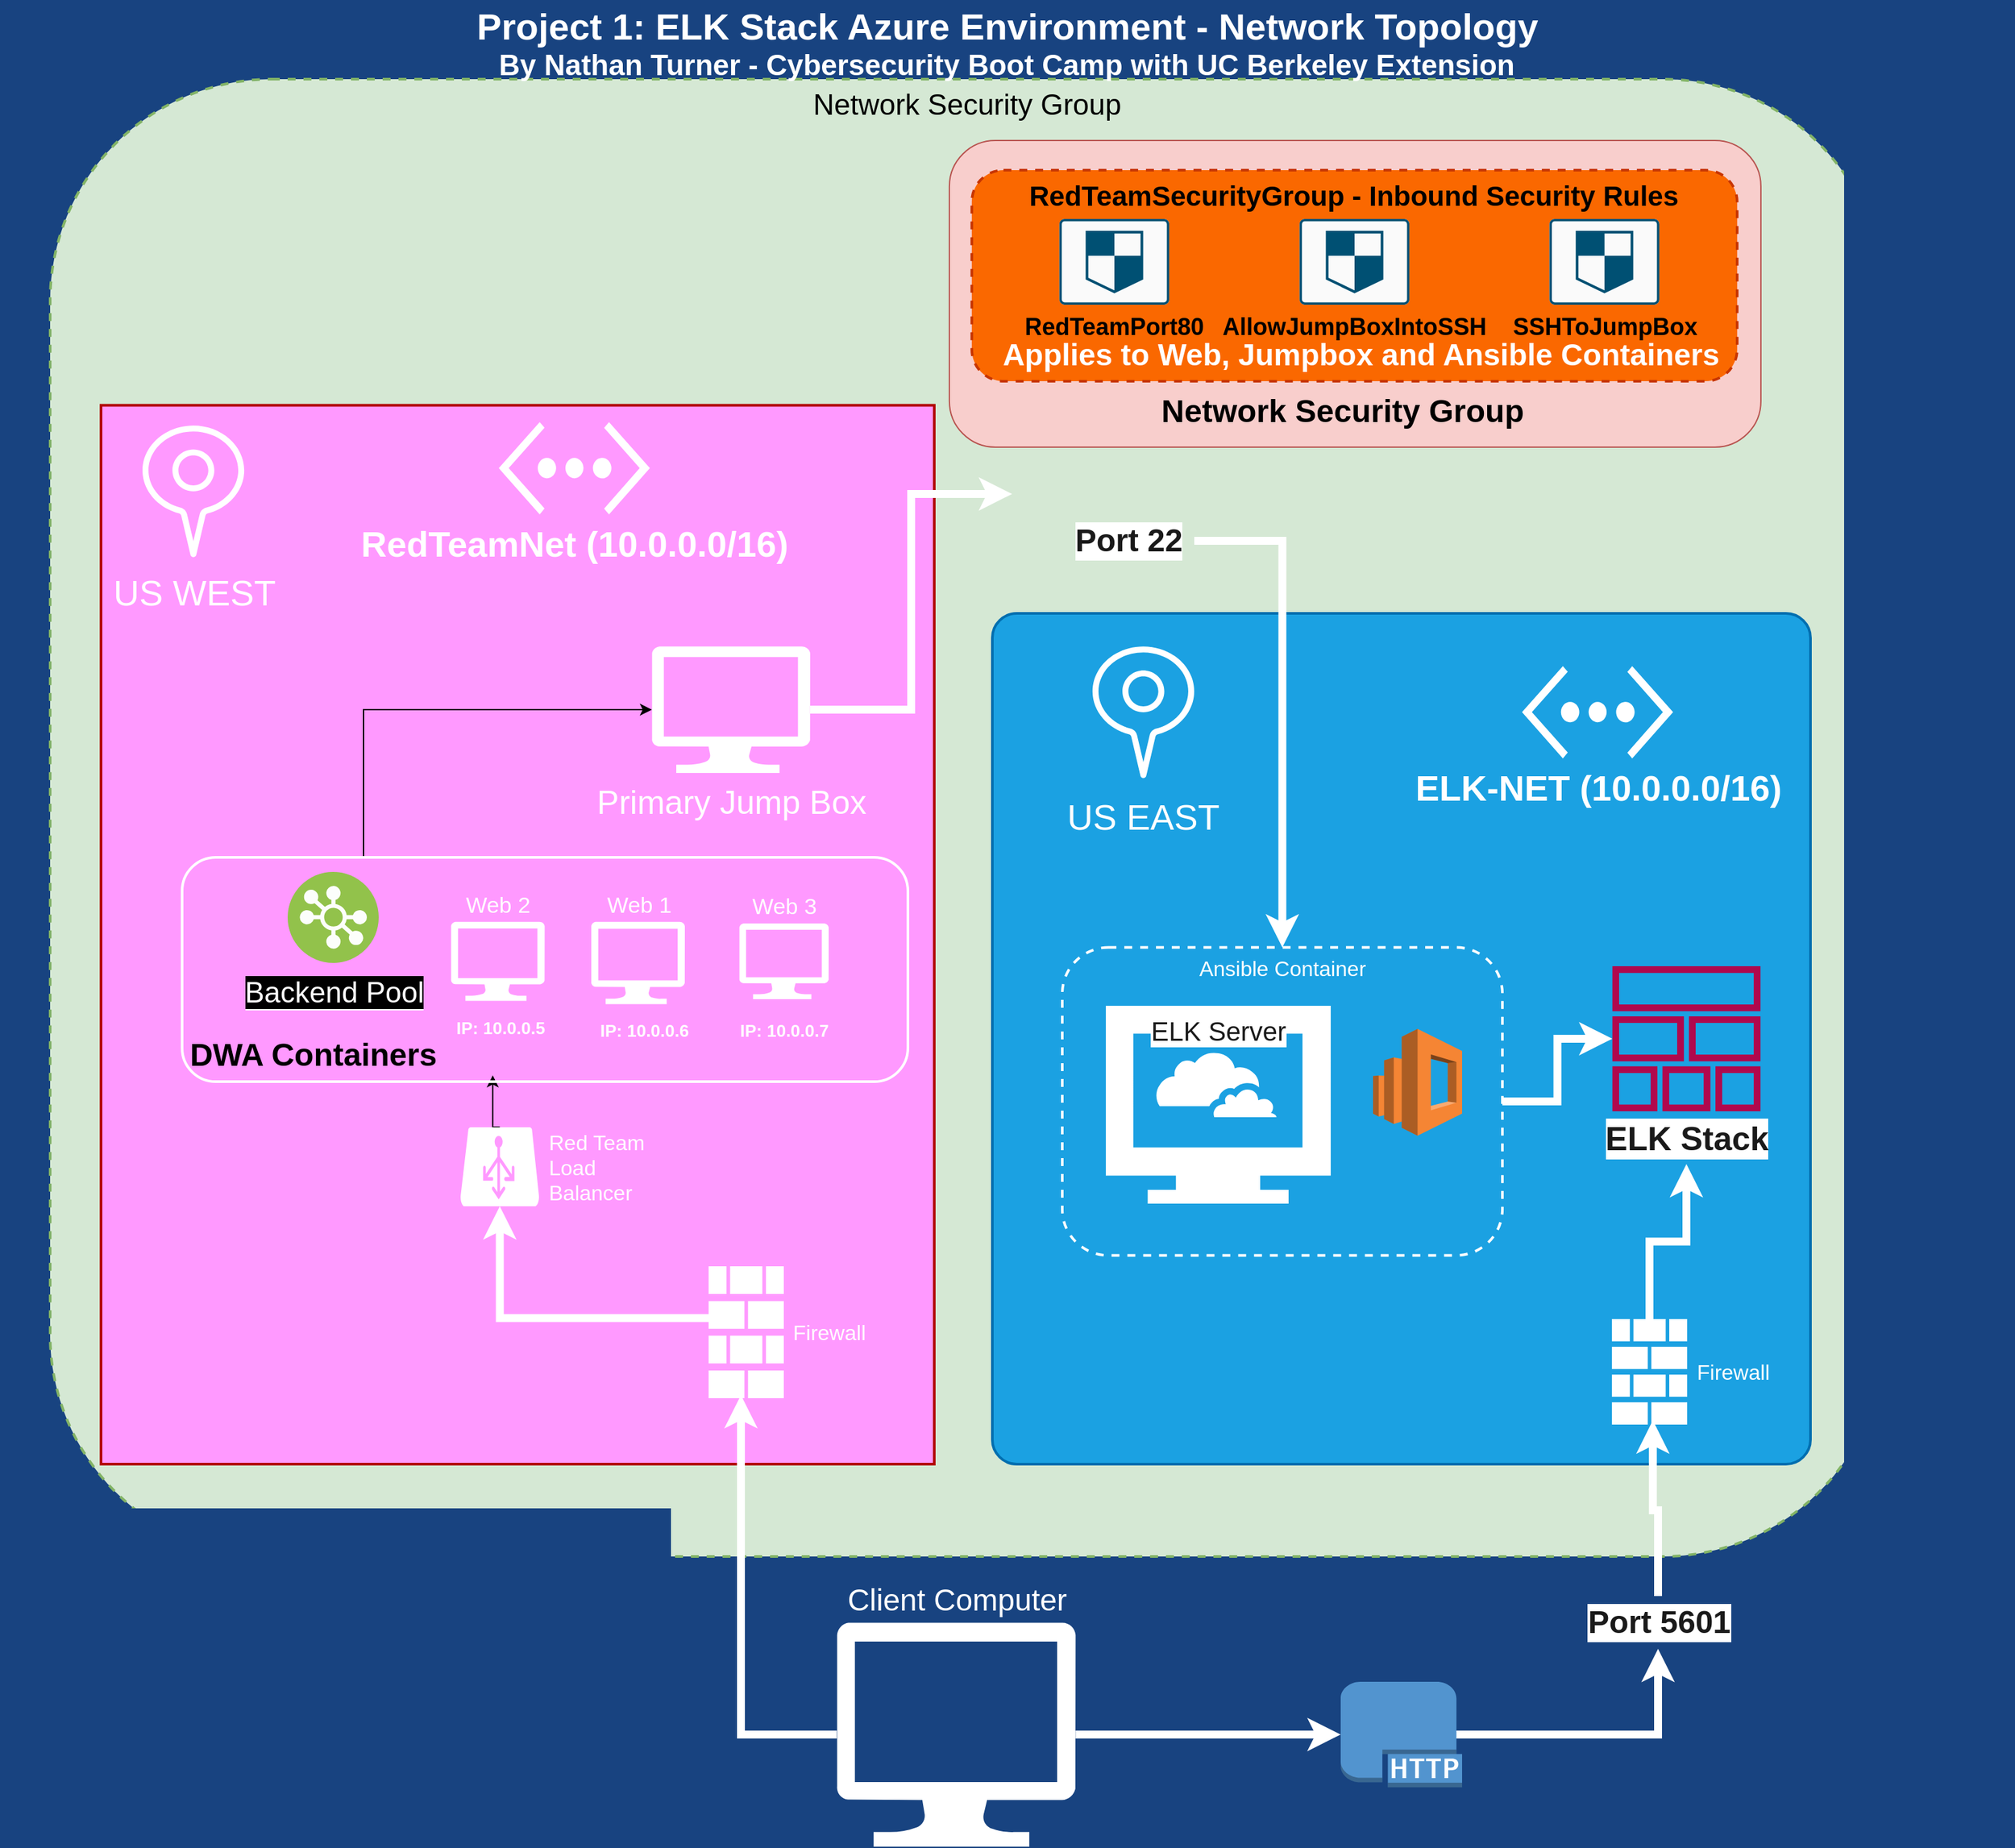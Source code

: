 <mxfile version="17.3.0" type="device"><diagram name="Page-1" id="7a6c530e-6e37-e111-ec74-82921da8cc10"><mxGraphModel dx="3218" dy="2660" grid="1" gridSize="10" guides="1" tooltips="1" connect="1" arrows="1" fold="1" page="1" pageScale="1.5" pageWidth="1169" pageHeight="826" background="#184380" math="0" shadow="0"><root><mxCell id="0" style=";html=1;"/><mxCell id="1" style=";html=1;" parent="0"/><mxCell id="cZ1-O_VUAAF9rwLEydxT-1" value="&lt;font style=&quot;font-size: 22px&quot;&gt;Network Security Group&lt;/font&gt;" style="rounded=1;whiteSpace=wrap;html=1;shadow=0;strokeWidth=2;fillColor=#d5e8d4;fontSize=11;align=center;strokeColor=#82b366;dashed=1;verticalAlign=top;" vertex="1" parent="1"><mxGeometry x="590" y="-350" width="1390" height="1120" as="geometry"/></mxCell><mxCell id="23046e2b9bb16c14-116" value="" style="whiteSpace=wrap;html=1;rounded=1;shadow=0;strokeColor=#006EAF;strokeWidth=2;fillColor=#1ba1e2;fontSize=20;align=center;arcSize=3;verticalAlign=top;spacingTop=4;fontColor=#ffffff;" parent="1" vertex="1"><mxGeometry x="1304" y="55" width="620" height="645" as="geometry"/></mxCell><mxCell id="QRQrrQR3gYL5zSRbixl2-4" value="" style="rounded=0;whiteSpace=wrap;html=1;shadow=0;strokeWidth=2;fillColor=#FF99FF;fontSize=12;fontColor=#ffffff;align=center;strokeColor=#B20000;glass=0;" parent="1" vertex="1"><mxGeometry x="628.54" y="-102.75" width="631.46" height="802.75" as="geometry"/></mxCell><mxCell id="Pz1ARx2v6KlYOl2m654R-72" value="" style="rounded=1;whiteSpace=wrap;html=1;fontSize=18;fillColor=#f8cecc;strokeColor=#b85450;" parent="1" vertex="1"><mxGeometry x="1271.45" y="-303.5" width="615" height="232.5" as="geometry"/></mxCell><mxCell id="hTROoj4Oew7fwjWLL6-T-73" style="edgeStyle=orthogonalEdgeStyle;rounded=0;jumpSize=18;orthogonalLoop=1;jettySize=auto;html=1;exitX=0.102;exitY=0.392;exitDx=0;exitDy=0;exitPerimeter=0;entryX=0.5;entryY=1;entryDx=0;entryDy=0;entryPerimeter=0;fontSize=22;fontColor=#1A1A1A;strokeColor=#FFFFFF;strokeWidth=6;" parent="1" source="23046e2b9bb16c14-62" target="23046e2b9bb16c14-63" edge="1"><mxGeometry relative="1" as="geometry"><mxPoint x="902.94" y="543.975" as="sourcePoint"/></mxGeometry></mxCell><mxCell id="23046e2b9bb16c14-53" value="&lt;font style=&quot;font-size: 25px&quot; color=&quot;#ffffff&quot;&gt;Primary Jump Box&lt;/font&gt;" style="verticalLabelPosition=bottom;html=1;verticalAlign=top;strokeColor=none;fillColor=#FFFFFF;shape=mxgraph.azure.computer;rounded=0;shadow=0;fontSize=12;fontColor=#000000;align=center;" parent="1" vertex="1"><mxGeometry x="1046" y="80" width="120" height="96" as="geometry"/></mxCell><mxCell id="23046e2b9bb16c14-62" value="&lt;font style=&quot;font-size: 16px&quot;&gt;Firewall&lt;/font&gt;" style="shadow=0;dashed=0;html=1;strokeColor=none;labelPosition=right;verticalLabelPosition=middle;verticalAlign=middle;shape=mxgraph.office.concepts.firewall;fillColor=#FFFFFF;rounded=1;fontSize=11;fontColor=#FFFFFF;align=left;spacingLeft=5;" parent="1" vertex="1"><mxGeometry x="1089" y="550" width="57" height="100" as="geometry"/></mxCell><mxCell id="cZ1-O_VUAAF9rwLEydxT-17" style="edgeStyle=orthogonalEdgeStyle;rounded=0;orthogonalLoop=1;jettySize=auto;html=1;exitX=0.5;exitY=0;exitDx=0;exitDy=0;exitPerimeter=0;entryX=0.428;entryY=0.972;entryDx=0;entryDy=0;entryPerimeter=0;" edge="1" parent="1" source="23046e2b9bb16c14-63" target="Pz1ARx2v6KlYOl2m654R-50"><mxGeometry relative="1" as="geometry"/></mxCell><mxCell id="23046e2b9bb16c14-63" value="&lt;font style=&quot;font-size: 16px&quot;&gt;Red Team&lt;br&gt;&lt;/font&gt;&lt;div style=&quot;font-size: 16px&quot;&gt;&lt;font style=&quot;font-size: 16px&quot;&gt;Load&lt;/font&gt;&lt;/div&gt;&lt;div style=&quot;font-size: 16px&quot;&gt;&lt;font style=&quot;font-size: 16px&quot;&gt;Balancer&lt;/font&gt;&lt;/div&gt;" style="verticalLabelPosition=middle;html=1;verticalAlign=middle;strokeColor=none;fillColor=#FFFFFF;shape=mxgraph.azure.azure_load_balancer;rounded=1;shadow=0;dashed=1;fontSize=11;fontColor=#FFFFFF;align=left;labelPosition=right;spacingLeft=5;" parent="1" vertex="1"><mxGeometry x="900.75" y="444.5" width="60" height="60" as="geometry"/></mxCell><mxCell id="23046e2b9bb16c14-113" value="&lt;font style=&quot;font-size: 28px&quot;&gt;Project 1: ELK Stack Azure Environment - Network Topology&lt;/font&gt;" style="text;strokeColor=none;fillColor=none;html=1;fontSize=24;fontStyle=1;verticalAlign=middle;align=center;rounded=0;shadow=0;fontColor=#FFFFFF;" parent="1" vertex="1"><mxGeometry x="560" y="-410" width="1510" height="40" as="geometry"/></mxCell><mxCell id="23046e2b9bb16c14-114" value="&lt;b&gt;&lt;font color=&quot;#ffffff&quot; style=&quot;font-size: 22px&quot;&gt;By Nathan Turner - Cybersecurity Boot Camp with UC Berkeley Extension&lt;/font&gt;&lt;/b&gt;" style="text;html=1;strokeColor=none;fillColor=none;align=center;verticalAlign=middle;whiteSpace=wrap;rounded=0;shadow=0;fontSize=10;fontColor=#009BFF;" parent="1" vertex="1"><mxGeometry x="552" y="-370" width="1526" height="20" as="geometry"/></mxCell><mxCell id="hTROoj4Oew7fwjWLL6-T-32" style="edgeStyle=orthogonalEdgeStyle;rounded=0;jumpSize=18;orthogonalLoop=1;jettySize=auto;html=1;exitX=1;exitY=0.5;exitDx=0;exitDy=0;exitPerimeter=0;entryX=0;entryY=0.5;entryDx=0;entryDy=0;entryPerimeter=0;fontSize=27;fontColor=#1A1A1A;strokeColor=#FFFFFF;strokeWidth=6;" parent="1" source="Pz1ARx2v6KlYOl2m654R-6" target="hTROoj4Oew7fwjWLL6-T-31" edge="1"><mxGeometry relative="1" as="geometry"/></mxCell><mxCell id="hTROoj4Oew7fwjWLL6-T-61" style="edgeStyle=orthogonalEdgeStyle;rounded=0;jumpSize=18;orthogonalLoop=1;jettySize=auto;html=1;exitX=0;exitY=0.5;exitDx=0;exitDy=0;exitPerimeter=0;entryX=0.43;entryY=0.976;entryDx=0;entryDy=0;entryPerimeter=0;fontSize=22;fontColor=#1A1A1A;strokeColor=#FFFFFF;strokeWidth=6;" parent="1" source="Pz1ARx2v6KlYOl2m654R-6" target="23046e2b9bb16c14-62" edge="1"><mxGeometry relative="1" as="geometry"><mxPoint x="799" y="840" as="targetPoint"/></mxGeometry></mxCell><mxCell id="Pz1ARx2v6KlYOl2m654R-6" value="&lt;font style=&quot;font-size: 23px&quot;&gt;Client Computer&lt;/font&gt;" style="verticalLabelPosition=top;html=1;verticalAlign=bottom;strokeColor=none;fillColor=#FFFFFF;shape=mxgraph.azure.computer;rounded=0;shadow=0;fontSize=10;fontColor=#FFFFFF;align=center;labelPosition=center;" parent="1" vertex="1"><mxGeometry x="1186.13" y="820" width="181" height="170" as="geometry"/></mxCell><mxCell id="Pz1ARx2v6KlYOl2m654R-8" value="&lt;font style=&quot;font-size: 17px&quot;&gt;Web 3&lt;/font&gt;" style="verticalLabelPosition=top;html=1;verticalAlign=bottom;strokeColor=none;fillColor=#FFFFFF;shape=mxgraph.azure.computer;rounded=0;shadow=0;fontSize=10;fontColor=#FFFFFF;align=center;labelPosition=center;" parent="1" vertex="1"><mxGeometry x="1112.25" y="290" width="67.75" height="57.5" as="geometry"/></mxCell><mxCell id="Pz1ARx2v6KlYOl2m654R-7" value="&lt;font style=&quot;font-size: 17px&quot;&gt;Web 2&lt;/font&gt;" style="verticalLabelPosition=top;html=1;verticalAlign=bottom;strokeColor=none;fillColor=#FFFFFF;shape=mxgraph.azure.computer;rounded=0;shadow=0;fontSize=10;fontColor=#FFFFFF;align=center;labelPosition=center;" parent="1" vertex="1"><mxGeometry x="893.75" y="288.75" width="71" height="60" as="geometry"/></mxCell><mxCell id="Pz1ARx2v6KlYOl2m654R-23" value="&lt;b style=&quot;font-size: 27px&quot;&gt;RedTeamNet (10.0.0.0/16)&lt;br&gt;&lt;br&gt;&lt;/b&gt;" style="verticalLabelPosition=bottom;html=1;verticalAlign=top;align=center;strokeColor=none;fillColor=#FFFFFF;shape=mxgraph.azure.virtual_network;pointerEvents=1;fontSize=18;fontColor=#FFFFFF;" parent="1" vertex="1"><mxGeometry x="930" y="-90" width="114.5" height="70" as="geometry"/></mxCell><mxCell id="hTROoj4Oew7fwjWLL6-T-66" style="edgeStyle=orthogonalEdgeStyle;rounded=0;jumpSize=18;orthogonalLoop=1;jettySize=auto;html=1;exitX=1;exitY=0.5;exitDx=0;exitDy=0;entryX=0;entryY=0.5;entryDx=0;entryDy=0;fontSize=22;fontColor=#1A1A1A;strokeColor=#FFFFFF;strokeWidth=6;exitPerimeter=0;" parent="1" source="23046e2b9bb16c14-53" target="hTROoj4Oew7fwjWLL6-T-54" edge="1"><mxGeometry relative="1" as="geometry"><mxPoint x="850" y="-79.5" as="sourcePoint"/></mxGeometry></mxCell><mxCell id="cZ1-O_VUAAF9rwLEydxT-19" style="edgeStyle=orthogonalEdgeStyle;rounded=0;orthogonalLoop=1;jettySize=auto;html=1;exitX=0.25;exitY=0;exitDx=0;exitDy=0;entryX=0;entryY=0.5;entryDx=0;entryDy=0;entryPerimeter=0;" edge="1" parent="1" source="Pz1ARx2v6KlYOl2m654R-50" target="23046e2b9bb16c14-53"><mxGeometry relative="1" as="geometry"/></mxCell><mxCell id="Pz1ARx2v6KlYOl2m654R-50" value="" style="rounded=1;whiteSpace=wrap;html=1;shadow=0;strokeWidth=2;fillColor=none;fontSize=12;fontColor=#000000;align=center;strokeColor=#FFFFFF;" parent="1" vertex="1"><mxGeometry x="690" y="240" width="550" height="170" as="geometry"/></mxCell><mxCell id="Pz1ARx2v6KlYOl2m654R-1" value="&lt;font style=&quot;font-size: 17px&quot;&gt;Web 1&lt;/font&gt;" style="verticalLabelPosition=top;html=1;verticalAlign=bottom;strokeColor=none;fillColor=#FFFFFF;shape=mxgraph.azure.computer;rounded=0;shadow=0;fontSize=10;fontColor=#FFFFFF;align=center;labelPosition=center;" parent="1" vertex="1"><mxGeometry x="1000" y="288.75" width="71" height="62.5" as="geometry"/></mxCell><mxCell id="QRQrrQR3gYL5zSRbixl2-3" value="Network Security Group" style="text;strokeColor=none;fillColor=none;html=1;fontSize=24;fontStyle=1;verticalAlign=middle;align=center;" parent="1" vertex="1"><mxGeometry x="1496.45" y="-121" width="145" height="45" as="geometry"/></mxCell><mxCell id="Pz1ARx2v6KlYOl2m654R-18" value="&lt;span style=&quot;font-size: 21px&quot;&gt;&lt;b&gt;RedTeamSecurityGroup - Inbound Security Rules&lt;/b&gt;&lt;/span&gt;" style="rounded=1;whiteSpace=wrap;html=1;shadow=0;strokeWidth=2;fillColor=#fa6800;fontSize=11;fontColor=#000000;align=center;strokeColor=#C73500;dashed=1;verticalAlign=top;" parent="1" vertex="1"><mxGeometry x="1288.45" y="-281" width="580" height="160" as="geometry"/></mxCell><mxCell id="Pz1ARx2v6KlYOl2m654R-57" value="&lt;font color=&quot;#000000&quot;&gt;&lt;b&gt;RedTeamPort80&lt;/b&gt;&lt;/font&gt;" style="sketch=0;points=[[0.015,0.015,0],[0.985,0.015,0],[0.985,0.985,0],[0.015,0.985,0],[0.25,0,0],[0.5,0,0],[0.75,0,0],[1,0.25,0],[1,0.5,0],[1,0.75,0],[0.75,1,0],[0.5,1,0],[0.25,1,0],[0,0.75,0],[0,0.5,0],[0,0.25,0]];verticalLabelPosition=bottom;html=1;verticalAlign=top;aspect=fixed;align=center;pointerEvents=1;shape=mxgraph.cisco19.rect;prIcon=shield;fillColor=#FAFAFA;strokeColor=#005073;fontSize=18;fontColor=#FFFFFF;" parent="1" vertex="1"><mxGeometry x="1354.85" y="-244" width="83.2" height="65" as="geometry"/></mxCell><mxCell id="Pz1ARx2v6KlYOl2m654R-69" value="&lt;font color=&quot;#000000&quot;&gt;&lt;b&gt;AllowJumpBoxIntoSSH&lt;/b&gt;&lt;/font&gt;" style="sketch=0;points=[[0.015,0.015,0],[0.985,0.015,0],[0.985,0.985,0],[0.015,0.985,0],[0.25,0,0],[0.5,0,0],[0.75,0,0],[1,0.25,0],[1,0.5,0],[1,0.75,0],[0.75,1,0],[0.5,1,0],[0.25,1,0],[0,0.75,0],[0,0.5,0],[0,0.25,0]];verticalLabelPosition=bottom;html=1;verticalAlign=top;aspect=fixed;align=center;pointerEvents=1;shape=mxgraph.cisco19.rect;prIcon=shield;fillColor=#FAFAFA;strokeColor=#005073;fontSize=18;fontColor=#FFFFFF;" parent="1" vertex="1"><mxGeometry x="1536.85" y="-244" width="83.2" height="65" as="geometry"/></mxCell><mxCell id="Pz1ARx2v6KlYOl2m654R-70" value="&lt;font color=&quot;#000000&quot;&gt;&lt;b&gt;SSHToJumpBox&lt;/b&gt;&lt;/font&gt;" style="sketch=0;points=[[0.015,0.015,0],[0.985,0.015,0],[0.985,0.985,0],[0.015,0.985,0],[0.25,0,0],[0.5,0,0],[0.75,0,0],[1,0.25,0],[1,0.5,0],[1,0.75,0],[0.75,1,0],[0.5,1,0],[0.25,1,0],[0,0.75,0],[0,0.5,0],[0,0.25,0]];verticalLabelPosition=bottom;html=1;verticalAlign=top;aspect=fixed;align=center;pointerEvents=1;shape=mxgraph.cisco19.rect;prIcon=shield;fillColor=#FAFAFA;strokeColor=#005073;fontSize=18;fontColor=#FFFFFF;" parent="1" vertex="1"><mxGeometry x="1726.25" y="-244" width="83.2" height="65" as="geometry"/></mxCell><mxCell id="QRQrrQR3gYL5zSRbixl2-55" value="&lt;font style=&quot;font-size: 23px&quot;&gt;Applies to Web, Jumpbox and Ansible Containers&lt;/font&gt;" style="text;strokeColor=none;fillColor=none;html=1;fontSize=24;fontStyle=1;verticalAlign=middle;align=center;labelBackgroundColor=none;fontColor=#FFFFFF;" parent="1" vertex="1"><mxGeometry x="1533.45" y="-161" width="100" height="40" as="geometry"/></mxCell><mxCell id="QRQrrQR3gYL5zSRbixl2-57" value="&lt;font color=&quot;#ffffff&quot; style=&quot;background-color: rgb(0 , 0 , 0) ; font-size: 22px&quot;&gt;Backend Pool&lt;/font&gt;" style="aspect=fixed;perimeter=ellipsePerimeter;html=1;align=center;shadow=0;dashed=0;fontColor=#4277BB;labelBackgroundColor=#ffffff;fontSize=12;spacingTop=3;image;image=img/lib/ibm/vpc/LoadBalancerPool.svg;" parent="1" vertex="1"><mxGeometry x="770" y="251" width="69" height="69" as="geometry"/></mxCell><mxCell id="hTROoj4Oew7fwjWLL6-T-11" value="" style="sketch=0;outlineConnect=0;fontColor=#232F3E;gradientColor=none;fillColor=#FFFFFF;strokeColor=none;dashed=0;verticalLabelPosition=bottom;verticalAlign=top;align=center;html=1;fontSize=12;fontStyle=0;aspect=fixed;shape=mxgraph.aws4.location_service_place;" parent="1" vertex="1"><mxGeometry x="1379.92" y="80" width="77.08" height="100" as="geometry"/></mxCell><mxCell id="hTROoj4Oew7fwjWLL6-T-12" value="&lt;font color=&quot;#ffffff&quot;&gt;US WEST&lt;/font&gt;" style="text;html=1;align=center;verticalAlign=middle;resizable=0;points=[];autosize=1;strokeColor=none;fillColor=none;fontSize=27;fontColor=#000000;" parent="1" vertex="1"><mxGeometry x="628.54" y="20" width="140" height="40" as="geometry"/></mxCell><mxCell id="hTROoj4Oew7fwjWLL6-T-21" style="edgeStyle=orthogonalEdgeStyle;rounded=0;jumpSize=18;orthogonalLoop=1;jettySize=auto;html=1;exitX=0.5;exitY=1;exitDx=0;exitDy=0;exitPerimeter=0;fontSize=27;fontColor=#FFFFFF;strokeColor=#FFFFFF;strokeWidth=6;" parent="1" edge="1"><mxGeometry relative="1" as="geometry"><mxPoint x="799" y="840" as="sourcePoint"/><mxPoint x="799" y="840" as="targetPoint"/></mxGeometry></mxCell><mxCell id="hTROoj4Oew7fwjWLL6-T-71" style="edgeStyle=orthogonalEdgeStyle;rounded=0;jumpSize=18;orthogonalLoop=1;jettySize=auto;html=1;exitX=0.95;exitY=0.5;exitDx=0;exitDy=0;exitPerimeter=0;fontSize=22;fontColor=#1A1A1A;strokeColor=#FFFFFF;strokeWidth=6;" parent="1" source="hTROoj4Oew7fwjWLL6-T-31" target="hTROoj4Oew7fwjWLL6-T-33" edge="1"><mxGeometry relative="1" as="geometry"/></mxCell><mxCell id="hTROoj4Oew7fwjWLL6-T-31" value="" style="outlineConnect=0;dashed=0;verticalLabelPosition=bottom;verticalAlign=top;align=center;html=1;shape=mxgraph.aws3.http_protocol;fillColor=#5294CF;gradientColor=none;" parent="1" vertex="1"><mxGeometry x="1568" y="865" width="92" height="80" as="geometry"/></mxCell><mxCell id="hTROoj4Oew7fwjWLL6-T-33" value="Port 5601" style="text;strokeColor=none;fillColor=none;html=1;fontSize=24;fontStyle=1;verticalAlign=middle;align=center;labelBackgroundColor=#FFFFFF;fontColor=#1A1A1A;" parent="1" vertex="1"><mxGeometry x="1758.5" y="800" width="100" height="40" as="geometry"/></mxCell><mxCell id="hTROoj4Oew7fwjWLL6-T-34" value="" style="outlineConnect=0;dashed=0;verticalLabelPosition=bottom;verticalAlign=top;align=center;html=1;shape=mxgraph.aws3.elasticsearch_service;fillColor=#F58534;gradientColor=none;labelBackgroundColor=#FFFFFF;fontSize=27;fontColor=#1A1A1A;" parent="1" vertex="1"><mxGeometry x="1592.5" y="370" width="67.5" height="81" as="geometry"/></mxCell><mxCell id="hTROoj4Oew7fwjWLL6-T-37" value="ELK Server" style="sketch=0;html=1;aspect=fixed;strokeColor=none;shadow=0;align=center;verticalAlign=top;fillColor=#FFFFFF;shape=mxgraph.gcp2.cloud_computer;labelBackgroundColor=#FFFFFF;fontSize=20;fontColor=#1A1A1A;" parent="1" vertex="1"><mxGeometry x="1390" y="352.5" width="170.45" height="150" as="geometry"/></mxCell><mxCell id="hTROoj4Oew7fwjWLL6-T-68" style="edgeStyle=orthogonalEdgeStyle;rounded=0;jumpSize=18;orthogonalLoop=1;jettySize=auto;html=1;exitX=1;exitY=0.5;exitDx=0;exitDy=0;fontSize=22;fontColor=#1A1A1A;strokeColor=#FFFFFF;strokeWidth=6;" parent="1" source="hTROoj4Oew7fwjWLL6-T-38" target="hTROoj4Oew7fwjWLL6-T-40" edge="1"><mxGeometry relative="1" as="geometry"/></mxCell><mxCell id="hTROoj4Oew7fwjWLL6-T-38" value="&lt;font style=&quot;font-size: 16px&quot;&gt;Ansible Container&lt;/font&gt;" style="rounded=1;whiteSpace=wrap;html=1;shadow=0;strokeWidth=2;fillColor=none;fontSize=11;fontColor=#FFFFFF;align=center;strokeColor=#FFFFFF;dashed=1;verticalAlign=top;" parent="1" vertex="1"><mxGeometry x="1357" y="308.25" width="333.55" height="233.5" as="geometry"/></mxCell><mxCell id="hTROoj4Oew7fwjWLL6-T-40" value="" style="sketch=0;outlineConnect=0;fontColor=#232F3E;gradientColor=none;fillColor=#B0084D;strokeColor=none;dashed=0;verticalLabelPosition=bottom;verticalAlign=top;align=center;html=1;fontSize=12;fontStyle=0;aspect=fixed;pointerEvents=1;shape=mxgraph.aws4.stack;labelBackgroundColor=#FFFFFF;" parent="1" vertex="1"><mxGeometry x="1773.56" y="322.5" width="112.89" height="110" as="geometry"/></mxCell><mxCell id="hTROoj4Oew7fwjWLL6-T-41" value="&lt;font style=&quot;font-size: 25px&quot;&gt;ELK Stack&lt;/font&gt;" style="text;strokeColor=none;fillColor=none;html=1;fontSize=24;fontStyle=1;verticalAlign=middle;align=center;labelBackgroundColor=#FFFFFF;fontColor=#1A1A1A;" parent="1" vertex="1"><mxGeometry x="1746.01" y="432.5" width="168" height="40" as="geometry"/></mxCell><mxCell id="hTROoj4Oew7fwjWLL6-T-42" value="&lt;b style=&quot;font-size: 27px&quot;&gt;ELK-NET (10.0.0.0/16)&lt;br&gt;&lt;/b&gt;" style="verticalLabelPosition=bottom;html=1;verticalAlign=top;align=center;strokeColor=none;fillColor=#FFFFFF;shape=mxgraph.azure.virtual_network;pointerEvents=1;fontSize=18;fontColor=#FFFFFF;" parent="1" vertex="1"><mxGeometry x="1705.4" y="95" width="114.5" height="70" as="geometry"/></mxCell><mxCell id="hTROoj4Oew7fwjWLL6-T-43" value="&lt;font color=&quot;#ffffff&quot;&gt;US EAST&lt;/font&gt;" style="text;html=1;align=center;verticalAlign=middle;resizable=0;points=[];autosize=1;strokeColor=none;fillColor=none;fontSize=27;fontColor=#000000;" parent="1" vertex="1"><mxGeometry x="1353.46" y="190" width="130" height="40" as="geometry"/></mxCell><mxCell id="hTROoj4Oew7fwjWLL6-T-44" value="" style="sketch=0;outlineConnect=0;fontColor=#232F3E;gradientColor=none;fillColor=#FFFFFF;strokeColor=none;dashed=0;verticalLabelPosition=bottom;verticalAlign=top;align=center;html=1;fontSize=12;fontStyle=0;aspect=fixed;shape=mxgraph.aws4.location_service_place;" parent="1" vertex="1"><mxGeometry x="660.0" y="-87.5" width="77.08" height="100" as="geometry"/></mxCell><mxCell id="hTROoj4Oew7fwjWLL6-T-55" value="Port 22" style="text;strokeColor=none;fillColor=none;html=1;fontSize=24;fontStyle=1;verticalAlign=middle;align=center;labelBackgroundColor=#FFFFFF;fontColor=#1A1A1A;" parent="1" vertex="1"><mxGeometry x="1357" y="-20" width="100" height="40" as="geometry"/></mxCell><mxCell id="hTROoj4Oew7fwjWLL6-T-54" value="" style="shape=image;html=1;verticalAlign=top;verticalLabelPosition=bottom;labelBackgroundColor=#ffffff;imageAspect=0;aspect=fixed;image=https://cdn3.iconfinder.com/data/icons/lynx/16x16/places/gnome-fs-ssh.png;fontSize=27;fontColor=#FFFFFF;fillColor=#FFFFFF;" parent="1" vertex="1"><mxGeometry x="1319" y="-71" width="71" height="71" as="geometry"/></mxCell><mxCell id="cZ1-O_VUAAF9rwLEydxT-8" value="DWA Containers" style="text;strokeColor=none;fillColor=none;html=1;fontSize=24;fontStyle=1;verticalAlign=middle;align=center;" vertex="1" parent="1"><mxGeometry x="739" y="370" width="100" height="40" as="geometry"/></mxCell><mxCell id="cZ1-O_VUAAF9rwLEydxT-9" value="&lt;font style=&quot;font-size: 16px&quot;&gt;Firewall&lt;/font&gt;" style="shadow=0;dashed=0;html=1;strokeColor=none;labelPosition=right;verticalLabelPosition=middle;verticalAlign=middle;shape=mxgraph.office.concepts.firewall;fillColor=#FFFFFF;rounded=1;fontSize=11;fontColor=#FFFFFF;align=left;spacingLeft=5;" vertex="1" parent="1"><mxGeometry x="1773.56" y="590" width="57" height="80" as="geometry"/></mxCell><mxCell id="cZ1-O_VUAAF9rwLEydxT-10" style="edgeStyle=orthogonalEdgeStyle;rounded=0;jumpSize=18;orthogonalLoop=1;jettySize=auto;html=1;exitX=0.5;exitY=0;exitDx=0;exitDy=0;fontSize=22;fontColor=#1A1A1A;strokeColor=#FFFFFF;strokeWidth=6;entryX=0.544;entryY=0.96;entryDx=0;entryDy=0;entryPerimeter=0;" edge="1" parent="1" source="hTROoj4Oew7fwjWLL6-T-33" target="cZ1-O_VUAAF9rwLEydxT-9"><mxGeometry relative="1" as="geometry"><mxPoint x="1730.0" y="1099.5" as="sourcePoint"/><mxPoint x="1863.6" y="1099.5" as="targetPoint"/></mxGeometry></mxCell><mxCell id="cZ1-O_VUAAF9rwLEydxT-13" style="edgeStyle=orthogonalEdgeStyle;rounded=0;orthogonalLoop=1;jettySize=auto;html=1;exitX=0.5;exitY=1;exitDx=0;exitDy=0;exitPerimeter=0;" edge="1" parent="1" source="23046e2b9bb16c14-53" target="23046e2b9bb16c14-53"><mxGeometry relative="1" as="geometry"/></mxCell><mxCell id="cZ1-O_VUAAF9rwLEydxT-21" style="edgeStyle=orthogonalEdgeStyle;rounded=0;jumpSize=18;orthogonalLoop=1;jettySize=auto;html=1;entryX=0.5;entryY=0;entryDx=0;entryDy=0;fontSize=22;fontColor=#1A1A1A;strokeColor=#FFFFFF;strokeWidth=6;exitX=1;exitY=0.5;exitDx=0;exitDy=0;" edge="1" parent="1" source="hTROoj4Oew7fwjWLL6-T-55" target="hTROoj4Oew7fwjWLL6-T-38"><mxGeometry relative="1" as="geometry"><mxPoint x="1568" y="121.75" as="sourcePoint"/><mxPoint x="1721" y="-41.75" as="targetPoint"/></mxGeometry></mxCell><mxCell id="cZ1-O_VUAAF9rwLEydxT-22" value="&lt;font color=&quot;#ffffff&quot; style=&quot;font-size: 13px&quot;&gt;IP: 10.0.0.5&lt;/font&gt;" style="text;strokeColor=none;fillColor=none;html=1;fontSize=24;fontStyle=1;verticalAlign=middle;align=center;" vertex="1" parent="1"><mxGeometry x="890.75" y="351.25" width="80" height="30" as="geometry"/></mxCell><mxCell id="cZ1-O_VUAAF9rwLEydxT-23" value="&lt;font color=&quot;#ffffff&quot; style=&quot;font-size: 13px&quot;&gt;IP: 10.0.0.6&lt;/font&gt;" style="text;strokeColor=none;fillColor=none;html=1;fontSize=24;fontStyle=1;verticalAlign=middle;align=center;" vertex="1" parent="1"><mxGeometry x="1000" y="352.5" width="80" height="30" as="geometry"/></mxCell><mxCell id="cZ1-O_VUAAF9rwLEydxT-24" value="&lt;font color=&quot;#ffffff&quot; style=&quot;font-size: 13px&quot;&gt;IP: 10.0.0.7&lt;/font&gt;" style="text;strokeColor=none;fillColor=none;html=1;fontSize=24;fontStyle=1;verticalAlign=middle;align=center;" vertex="1" parent="1"><mxGeometry x="1106.13" y="352.5" width="80" height="30" as="geometry"/></mxCell><mxCell id="cZ1-O_VUAAF9rwLEydxT-28" style="edgeStyle=orthogonalEdgeStyle;rounded=0;jumpSize=18;orthogonalLoop=1;jettySize=auto;html=1;exitX=0.499;exitY=0.01;exitDx=0;exitDy=0;fontSize=22;fontColor=#1A1A1A;strokeColor=#FFFFFF;strokeWidth=6;entryX=0.5;entryY=1;entryDx=0;entryDy=0;exitPerimeter=0;" edge="1" parent="1" source="cZ1-O_VUAAF9rwLEydxT-9" target="hTROoj4Oew7fwjWLL6-T-41"><mxGeometry relative="1" as="geometry"><mxPoint x="2083.34" y="512.25" as="sourcePoint"/><mxPoint x="2000.0" y="512.25" as="targetPoint"/></mxGeometry></mxCell></root></mxGraphModel></diagram></mxfile>